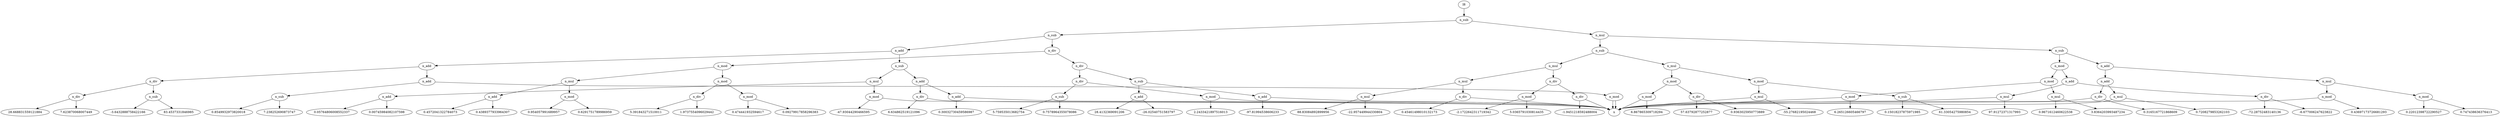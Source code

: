  digraph G1553 {
N1553 [label="I8"];
N1553 -> N1554;
N1554 [label="n_sub"];
N1554 -> N1555;
N1555 [label="n_sub"];
N1555 -> N1556;
N1556 [label="n_add"];
N1556 -> N1557;
N1557 [label="n_add"];
N1557 -> N1558;
N1558 [label="n_div"];
N1558 -> N1559;
N1559 [label="n_div"];
N1559 -> N1560;
N1560 [label="7.623870068007449"];
N1559 -> N1561;
N1561 [label="28.668831559121884"];
N1558 -> N1562;
N1562 [label="n_sub"];
N1562 -> N1563;
N1563 [label="83.4537331846985"];
N1562 -> N1564;
N1564 [label="-3.6432888758422166"];
N1557 -> N1565;
N1565 [label="n_add"];
N1565 -> N1566;
N1566 [label="n_sub"];
N1566 -> N1567;
N1567 [label="7.238252690873747"];
N1566 -> N1568;
N1568 [label="0.8549932973820018"];
N1565 -> N1569;
N1569 [label="n_mod"];
N1569 -> N4;
N4 [label="x"];
N1569 -> N4;
N4 [label="x"];
N1556 -> N1570;
N1570 [label="n_sub"];
N1570 -> N1571;
N1571 [label="n_mul"];
N1571 -> N1572;
N1572 [label="n_add"];
N1572 -> N1573;
N1573 [label="0.00745984082107598"];
N1572 -> N1574;
N1574 [label="0.05764806008552337"];
N1571 -> N1575;
N1575 [label="n_mod"];
N1575 -> N4;
N4 [label="x"];
N1575 -> N1576;
N1576 [label="-47.93044290466595"];
N1570 -> N1577;
N1577 [label="n_add"];
N1577 -> N1578;
N1578 [label="n_div"];
N1578 -> N1579;
N1579 [label="6.634862519121096"];
N1578 -> N4;
N4 [label="x"];
N1577 -> N1580;
N1580 [label="n_add"];
N1580 -> N4;
N4 [label="x"];
N1580 -> N1581;
N1581 [label="0.30032730459586987"];
N1555 -> N1582;
N1582 [label="n_div"];
N1582 -> N1583;
N1583 [label="n_mod"];
N1583 -> N1584;
N1584 [label="n_mul"];
N1584 -> N1585;
N1585 [label="n_add"];
N1585 -> N1586;
N1586 [label="0.4389377933964307"];
N1585 -> N1587;
N1587 [label="0.4572041322784073"];
N1584 -> N1588;
N1588 [label="n_mod"];
N1588 -> N1589;
N1589 [label="0.6291751789986959"];
N1588 -> N1590;
N1590 [label="0.954057991689957"];
N1583 -> N1591;
N1591 [label="n_mod"];
N1591 -> N1592;
N1592 [label="n_div"];
N1592 -> N1593;
N1593 [label="1.9737554096029442"];
N1592 -> N1594;
N1594 [label="5.391843271510011"];
N1591 -> N1595;
N1595 [label="n_mod"];
N1595 -> N1596;
N1596 [label="0.09279917858296383"];
N1595 -> N1597;
N1597 [label="0.474441932594617"];
N1582 -> N1598;
N1598 [label="n_div"];
N1598 -> N1599;
N1599 [label="n_div"];
N1599 -> N1600;
N1600 [label="n_mod"];
N1600 -> N1601;
N1601 [label="2.2433421897516013"];
N1600 -> N4;
N4 [label="x"];
N1599 -> N1602;
N1602 [label="n_sub"];
N1602 -> N1603;
N1603 [label="0.7578964355078086"];
N1602 -> N1604;
N1604 [label="5.759535013682754"];
N1598 -> N1605;
N1605 [label="n_sub"];
N1605 -> N1606;
N1606 [label="n_add"];
N1606 -> N1607;
N1607 [label="-26.02540751583797"];
N1606 -> N1608;
N1608 [label="28.4132369091206"];
N1605 -> N1609;
N1609 [label="n_add"];
N1609 -> N1610;
N1610 [label="-97.81994538606233"];
N1609 -> N4;
N4 [label="x"];
N1554 -> N1611;
N1611 [label="n_mul"];
N1611 -> N1612;
N1612 [label="n_sub"];
N1612 -> N1613;
N1613 [label="n_mul"];
N1613 -> N1614;
N1614 [label="n_mul"];
N1614 -> N1615;
N1615 [label="n_div"];
N1615 -> N1616;
N1616 [label="0.45461498010132173"];
N1615 -> N4;
N4 [label="x"];
N1614 -> N1617;
N1617 [label="n_mul"];
N1617 -> N1618;
N1618 [label="88.83084892899956"];
N1617 -> N1619;
N1619 [label="-22.957449944330804"];
N1613 -> N1620;
N1620 [label="n_div"];
N1620 -> N1621;
N1621 [label="n_mod"];
N1621 -> N1622;
N1622 [label="-2.1722642311719342"];
N1621 -> N1623;
N1623 [label="5.0365791030814435"];
N1620 -> N1624;
N1624 [label="n_div"];
N1624 -> N4;
N4 [label="x"];
N1624 -> N1625;
N1625 [label="-1.9451218592488004"];
N1612 -> N1626;
N1626 [label="n_mul"];
N1626 -> N1627;
N1627 [label="n_mod"];
N1627 -> N1628;
N1628 [label="n_div"];
N1628 -> N1629;
N1629 [label="0.9363025950773889"];
N1628 -> N1630;
N1630 [label="57.63792877252877"];
N1627 -> N1631;
N1631 [label="n_mod"];
N1631 -> N4;
N4 [label="x"];
N1631 -> N1632;
N1632 [label="6.867865309718294"];
N1626 -> N1633;
N1633 [label="n_mod"];
N1633 -> N1634;
N1634 [label="n_sub"];
N1634 -> N1635;
N1635 [label="61.33054275980854"];
N1634 -> N1636;
N1636 [label="0.15018237875971985"];
N1633 -> N1637;
N1637 [label="n_mul"];
N1637 -> N1638;
N1638 [label="-55.27682195024468"];
N1637 -> N4;
N4 [label="x"];
N1611 -> N1639;
N1639 [label="n_sub"];
N1639 -> N1640;
N1640 [label="n_mod"];
N1640 -> N1641;
N1641 [label="n_mod"];
N1641 -> N1642;
N1642 [label="n_mod"];
N1642 -> N4;
N4 [label="x"];
N1642 -> N1643;
N1643 [label="6.265126605466797"];
N1641 -> N1644;
N1644 [label="n_mul"];
N1644 -> N1645;
N1645 [label="3.8364203993487234"];
N1644 -> N1646;
N1646 [label="0.9671612460622538"];
N1640 -> N1647;
N1647 [label="n_add"];
N1647 -> N1648;
N1648 [label="n_div"];
N1648 -> N1649;
N1649 [label="-6.677006247623822"];
N1648 -> N1650;
N1650 [label="-72.28752483140136"];
N1647 -> N1651;
N1651 [label="n_mul"];
N1651 -> N4;
N4 [label="x"];
N1651 -> N1652;
N1652 [label="97.91272371317993"];
N1639 -> N1653;
N1653 [label="n_add"];
N1653 -> N1654;
N1654 [label="n_add"];
N1654 -> N1655;
N1655 [label="n_div"];
N1655 -> N4;
N4 [label="x"];
N1655 -> N1656;
N1656 [label="0.3165167721868609"];
N1654 -> N1657;
N1657 [label="n_mul"];
N1657 -> N4;
N4 [label="x"];
N1657 -> N1658;
N1658 [label="0.7208279853262103"];
N1653 -> N1659;
N1659 [label="n_mul"];
N1659 -> N1660;
N1660 [label="n_mod"];
N1660 -> N1661;
N1661 [label="0.43697173726681293"];
N1660 -> N4;
N4 [label="x"];
N1659 -> N1662;
N1662 [label="n_mod"];
N1662 -> N1663;
N1663 [label="0.747438636376413"];
N1662 -> N1664;
N1664 [label="0.22012398722290527"];
}

